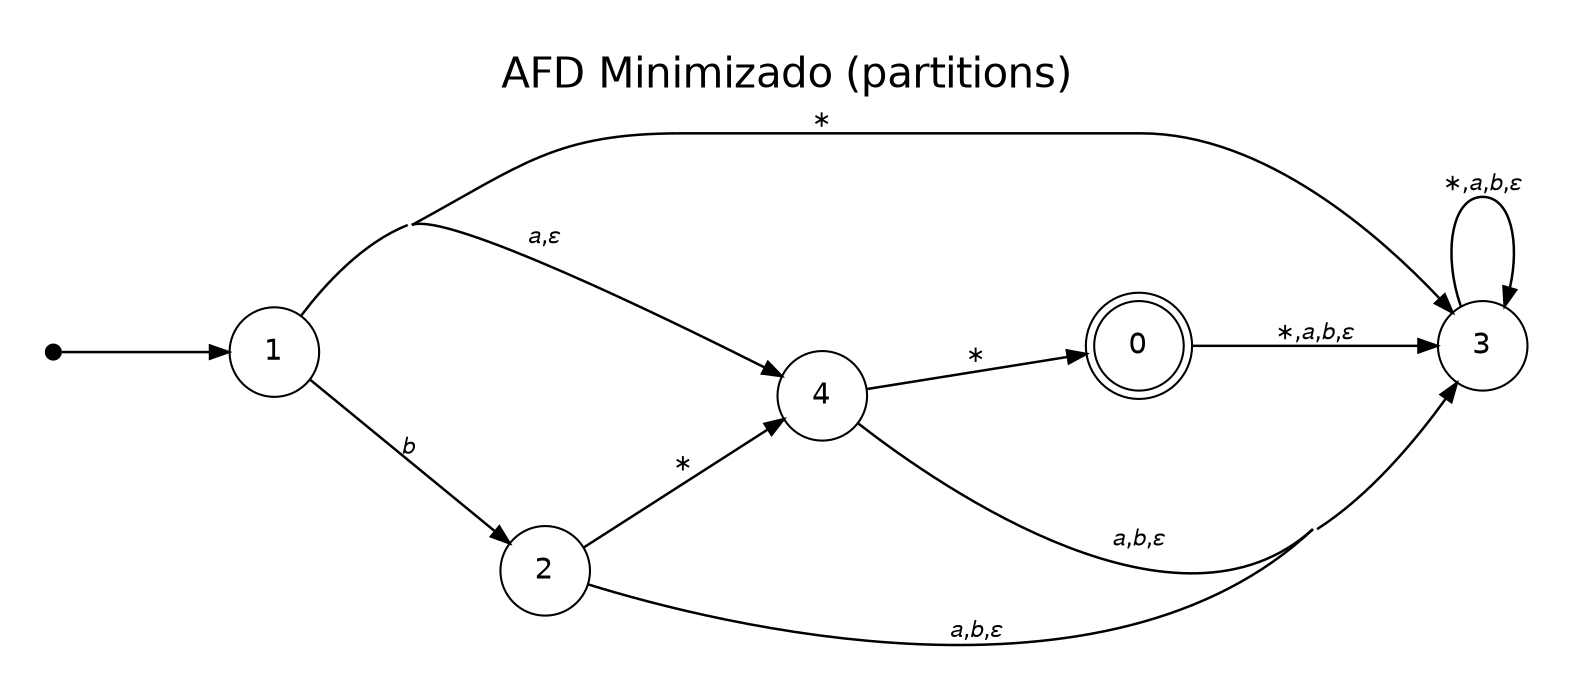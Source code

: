 digraph DFA {
  rankdir=LR; layout=dot; splines=true; overlap=false; concentrate=true; outputorder=edgesfirst; nodesep=0.7; ranksep=1.1; margin=0.25;
  labelloc="t"; label="AFD Minimizado (partitions)"; fontsize=20; fontname="Helvetica";
  node [shape=circle, width=0.6, height=0.6, fontname="Helvetica"];
  edge [fontname="Helvetica", fontsize=11, arrowsize=0.9, penwidth=1.2, labeldistance=1.6];
  __start [shape=point, width=0.1, label=""];
  __start -> 1;
  0 [shape=doublecircle];
  0 -> 3 [label="∗,𝑎,𝑏,𝜀"];
  1 -> 4 [label="𝑎,𝜀"];
  1 -> 2 [label="𝑏"];
  1 -> 3 [label="∗"];
  2 -> 3 [label="𝑎,𝑏,𝜀"];
  2 -> 4 [label="∗"];
  3 -> 3 [label="∗,𝑎,𝑏,𝜀"];
  4 -> 3 [label="𝑎,𝑏,𝜀"];
  4 -> 0 [label="∗"];
}